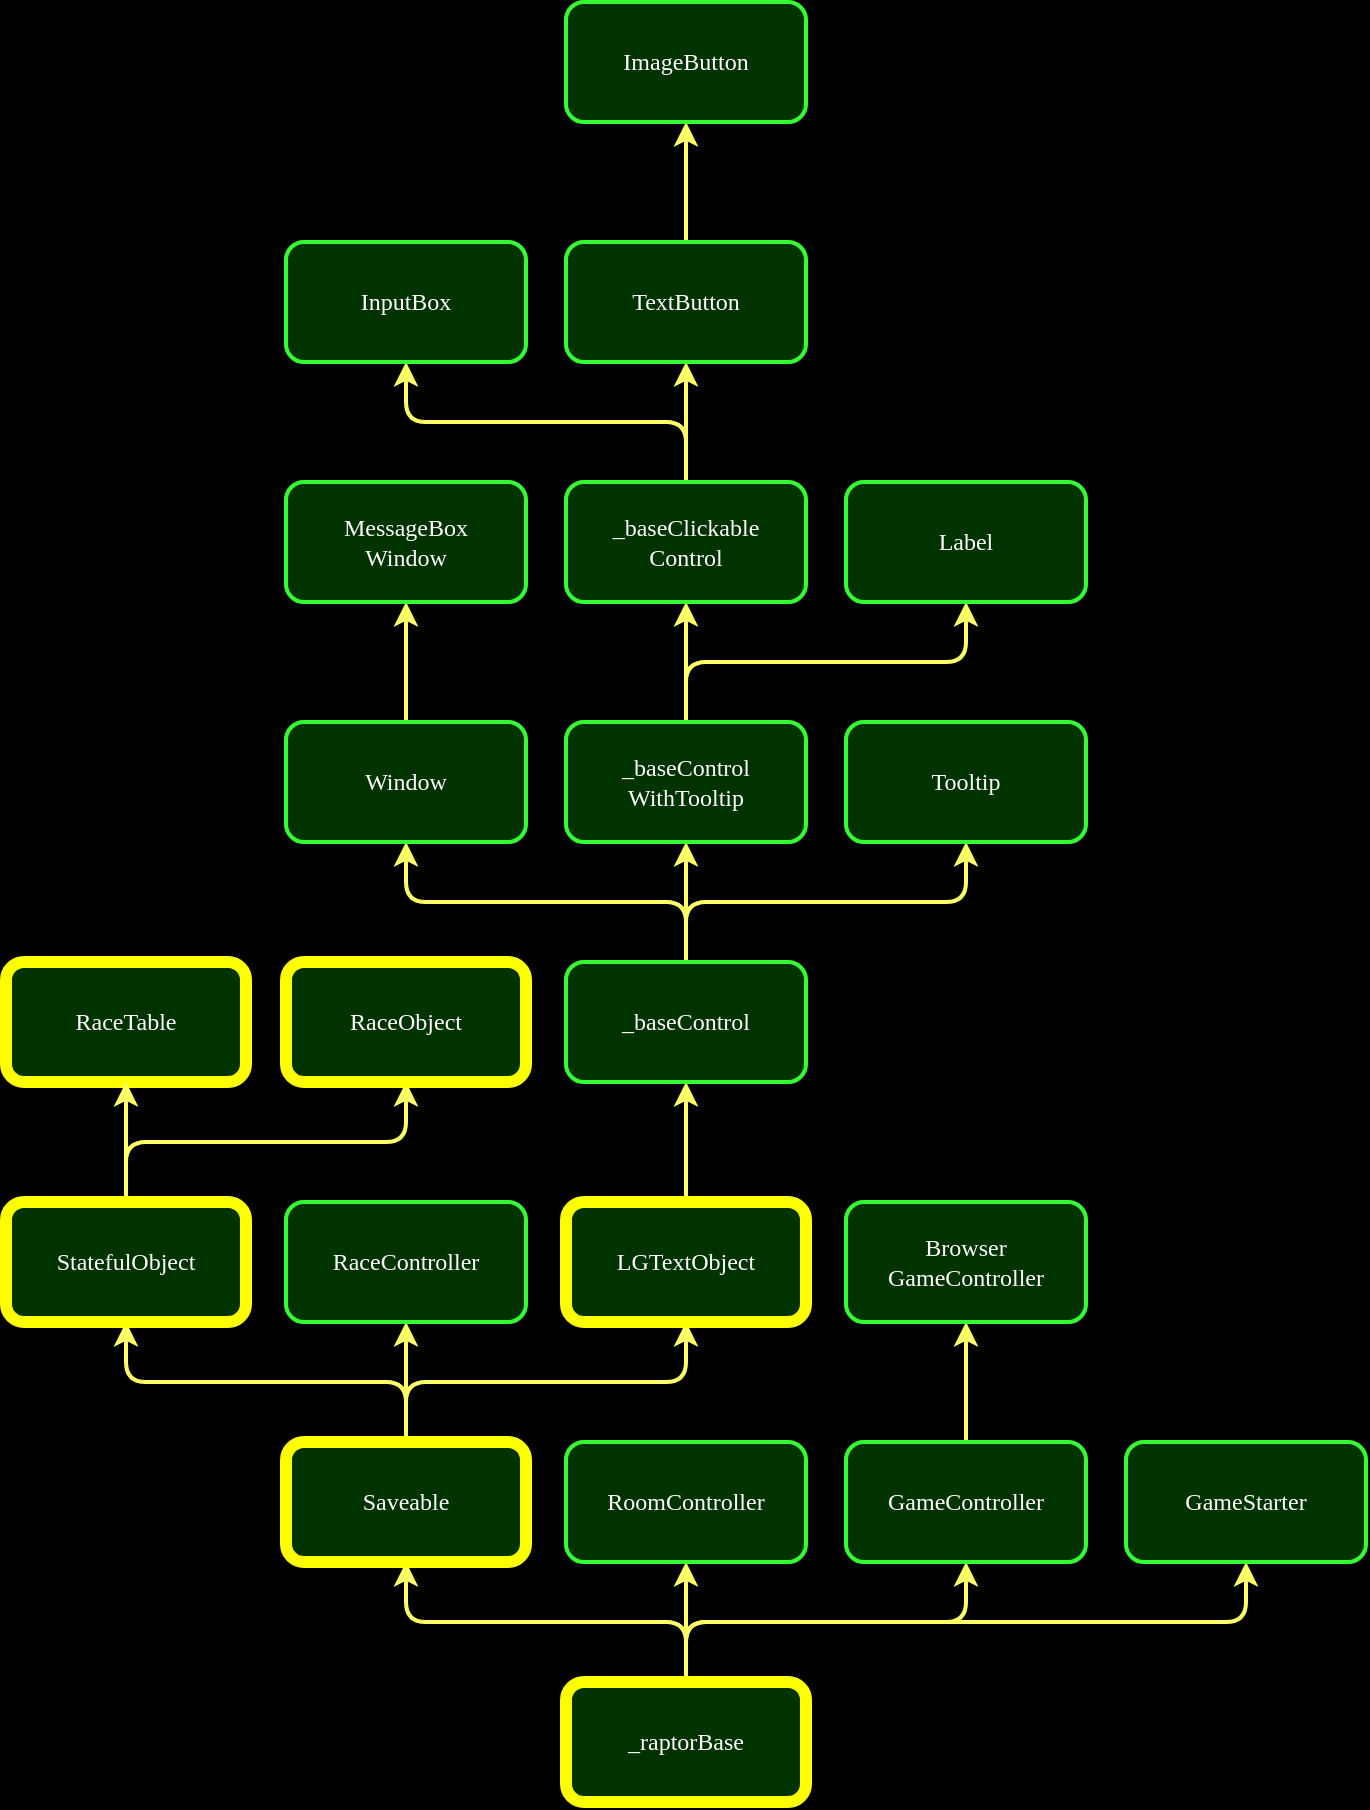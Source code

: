 <mxfile version="20.0.3" type="device"><diagram id="Fgq1kFbda6Qcx7QnJO26" name="gml-raptor objects"><mxGraphModel dx="1422" dy="732" grid="1" gridSize="10" guides="1" tooltips="1" connect="1" arrows="1" fold="1" page="1" pageScale="1" pageWidth="827" pageHeight="1169" background="#000000" math="0" shadow="0"><root><mxCell id="0"/><mxCell id="1" parent="0"/><mxCell id="1dqqtLo0ICrxFf-IUxEB-3" value="" style="edgeStyle=orthogonalEdgeStyle;rounded=1;orthogonalLoop=1;jettySize=auto;html=1;fontFamily=Helvetica;fontSize=12;fontColor=#FFFFFF;strokeColor=#FFFF66;strokeWidth=2;exitX=0.5;exitY=0;exitDx=0;exitDy=0;" parent="1" source="1dqqtLo0ICrxFf-IUxEB-1" target="1dqqtLo0ICrxFf-IUxEB-2" edge="1"><mxGeometry relative="1" as="geometry"/></mxCell><mxCell id="1dqqtLo0ICrxFf-IUxEB-7" style="edgeStyle=orthogonalEdgeStyle;rounded=1;orthogonalLoop=1;jettySize=auto;html=1;exitX=0.5;exitY=0;exitDx=0;exitDy=0;entryX=0.5;entryY=1;entryDx=0;entryDy=0;fontFamily=Helvetica;fontSize=12;fontColor=#FFFFFF;strokeColor=#FFFF66;strokeWidth=2;" parent="1" source="1dqqtLo0ICrxFf-IUxEB-1" target="1dqqtLo0ICrxFf-IUxEB-6" edge="1"><mxGeometry relative="1" as="geometry"/></mxCell><mxCell id="1dqqtLo0ICrxFf-IUxEB-8" style="edgeStyle=orthogonalEdgeStyle;rounded=1;orthogonalLoop=1;jettySize=auto;html=1;exitX=0.5;exitY=0;exitDx=0;exitDy=0;entryX=0.5;entryY=1;entryDx=0;entryDy=0;fontFamily=Helvetica;fontSize=12;fontColor=#FFFFFF;strokeColor=#FFFF66;strokeWidth=2;" parent="1" source="1dqqtLo0ICrxFf-IUxEB-1" target="1dqqtLo0ICrxFf-IUxEB-5" edge="1"><mxGeometry relative="1" as="geometry"/></mxCell><mxCell id="1dqqtLo0ICrxFf-IUxEB-9" style="edgeStyle=orthogonalEdgeStyle;shape=connector;rounded=1;orthogonalLoop=1;jettySize=auto;html=1;exitX=0.5;exitY=0;exitDx=0;exitDy=0;entryX=0.5;entryY=1;entryDx=0;entryDy=0;labelBackgroundColor=default;fontFamily=Helvetica;fontSize=12;fontColor=#FFFFFF;endArrow=classic;strokeColor=#FFFF66;strokeWidth=2;" parent="1" source="1dqqtLo0ICrxFf-IUxEB-1" target="1dqqtLo0ICrxFf-IUxEB-4" edge="1"><mxGeometry relative="1" as="geometry"/></mxCell><mxCell id="1dqqtLo0ICrxFf-IUxEB-1" value="&lt;font face=&quot;Lucida Console&quot;&gt;_raptorBase&lt;/font&gt;" style="rounded=1;whiteSpace=wrap;html=1;fillColor=#003300;strokeColor=#FFFF00;fontColor=#FFFFFF;strokeWidth=6;" parent="1" vertex="1"><mxGeometry x="389" y="1060" width="120" height="60" as="geometry"/></mxCell><mxCell id="1dqqtLo0ICrxFf-IUxEB-2" value="&lt;font face=&quot;Lucida Console&quot;&gt;GameStarter&lt;/font&gt;" style="rounded=1;whiteSpace=wrap;html=1;fillColor=#003300;strokeColor=#33FF33;fontColor=#FFFFFF;strokeWidth=2;" parent="1" vertex="1"><mxGeometry x="669" y="940" width="120" height="60" as="geometry"/></mxCell><mxCell id="1dqqtLo0ICrxFf-IUxEB-13" value="" style="edgeStyle=orthogonalEdgeStyle;shape=connector;rounded=1;orthogonalLoop=1;jettySize=auto;html=1;labelBackgroundColor=default;fontFamily=Helvetica;fontSize=12;fontColor=#FFFFFF;endArrow=classic;strokeColor=#FFFF66;strokeWidth=2;exitX=0.5;exitY=0;exitDx=0;exitDy=0;" parent="1" source="1dqqtLo0ICrxFf-IUxEB-4" target="1dqqtLo0ICrxFf-IUxEB-12" edge="1"><mxGeometry relative="1" as="geometry"/></mxCell><mxCell id="1dqqtLo0ICrxFf-IUxEB-18" style="edgeStyle=orthogonalEdgeStyle;shape=connector;rounded=1;orthogonalLoop=1;jettySize=auto;html=1;exitX=0.5;exitY=0;exitDx=0;exitDy=0;entryX=0.5;entryY=1;entryDx=0;entryDy=0;labelBackgroundColor=default;fontFamily=Helvetica;fontSize=12;fontColor=#FFFFFF;endArrow=classic;strokeColor=#FFFF66;strokeWidth=2;startArrow=none;" parent="1" source="1dqqtLo0ICrxFf-IUxEB-4" target="1dqqtLo0ICrxFf-IUxEB-17" edge="1"><mxGeometry relative="1" as="geometry"/></mxCell><mxCell id="ktiXZNZTzeHC1HTTGXHM-2" style="edgeStyle=orthogonalEdgeStyle;rounded=1;orthogonalLoop=1;jettySize=auto;html=1;exitX=0.5;exitY=0;exitDx=0;exitDy=0;entryX=0.5;entryY=1;entryDx=0;entryDy=0;fontSize=12;strokeColor=#FFFF66;fontColor=#FFFFFF;strokeWidth=2;" parent="1" source="1dqqtLo0ICrxFf-IUxEB-4" target="ktiXZNZTzeHC1HTTGXHM-1" edge="1"><mxGeometry relative="1" as="geometry"/></mxCell><mxCell id="1dqqtLo0ICrxFf-IUxEB-4" value="&lt;font face=&quot;Lucida Console&quot;&gt;Saveable&lt;/font&gt;" style="rounded=1;whiteSpace=wrap;html=1;fillColor=#003300;strokeColor=#FFFF00;strokeWidth=6;fontColor=#FFFFFF;" parent="1" vertex="1"><mxGeometry x="249" y="940" width="120" height="60" as="geometry"/></mxCell><mxCell id="1dqqtLo0ICrxFf-IUxEB-5" value="&lt;font face=&quot;Lucida Console&quot;&gt;RoomController&lt;/font&gt;" style="rounded=1;whiteSpace=wrap;html=1;fillColor=#003300;strokeColor=#33FF33;fontColor=#FFFFFF;strokeWidth=2;" parent="1" vertex="1"><mxGeometry x="389" y="940" width="120" height="60" as="geometry"/></mxCell><mxCell id="1dqqtLo0ICrxFf-IUxEB-11" value="" style="edgeStyle=orthogonalEdgeStyle;shape=connector;rounded=1;orthogonalLoop=1;jettySize=auto;html=1;labelBackgroundColor=default;fontFamily=Helvetica;fontSize=12;fontColor=#FFFFFF;endArrow=classic;strokeColor=#FFFF66;strokeWidth=2;exitX=0.5;exitY=0;exitDx=0;exitDy=0;" parent="1" source="1dqqtLo0ICrxFf-IUxEB-6" target="1dqqtLo0ICrxFf-IUxEB-10" edge="1"><mxGeometry relative="1" as="geometry"/></mxCell><mxCell id="1dqqtLo0ICrxFf-IUxEB-6" value="&lt;font face=&quot;Lucida Console&quot;&gt;GameController&lt;/font&gt;" style="rounded=1;whiteSpace=wrap;html=1;fillColor=#003300;strokeColor=#33FF33;fontColor=#FFFFFF;strokeWidth=2;" parent="1" vertex="1"><mxGeometry x="529" y="940" width="120" height="60" as="geometry"/></mxCell><mxCell id="1dqqtLo0ICrxFf-IUxEB-10" value="&lt;font face=&quot;Lucida Console&quot;&gt;Browser&lt;br&gt;GameController&lt;/font&gt;" style="rounded=1;html=1;fillColor=#003300;strokeColor=#33FF33;fontColor=#FFFFFF;strokeWidth=2;whiteSpace=wrap;" parent="1" vertex="1"><mxGeometry x="529" y="820" width="120" height="60" as="geometry"/></mxCell><mxCell id="1dqqtLo0ICrxFf-IUxEB-12" value="&lt;font face=&quot;Lucida Console&quot;&gt;RaceController&lt;/font&gt;" style="rounded=1;whiteSpace=wrap;html=1;fillColor=#003300;strokeColor=#33FF33;fontColor=#FFFFFF;strokeWidth=2;" parent="1" vertex="1"><mxGeometry x="249" y="820" width="120" height="60" as="geometry"/></mxCell><mxCell id="1dqqtLo0ICrxFf-IUxEB-20" value="" style="edgeStyle=orthogonalEdgeStyle;shape=connector;rounded=1;orthogonalLoop=1;jettySize=auto;html=1;labelBackgroundColor=default;fontFamily=Helvetica;fontSize=12;fontColor=#FFFFFF;endArrow=classic;strokeColor=#FFFF66;strokeWidth=2;exitX=0.5;exitY=0;exitDx=0;exitDy=0;" parent="1" source="1dqqtLo0ICrxFf-IUxEB-17" target="1dqqtLo0ICrxFf-IUxEB-19" edge="1"><mxGeometry relative="1" as="geometry"/></mxCell><mxCell id="1dqqtLo0ICrxFf-IUxEB-17" value="&lt;font face=&quot;Lucida Console&quot;&gt;LGTextObject&lt;/font&gt;" style="rounded=1;whiteSpace=wrap;html=1;fillColor=#003300;strokeColor=#FFFF00;fontColor=#FFFFFF;strokeWidth=6;" parent="1" vertex="1"><mxGeometry x="389" y="820" width="120" height="60" as="geometry"/></mxCell><mxCell id="1dqqtLo0ICrxFf-IUxEB-22" value="" style="edgeStyle=orthogonalEdgeStyle;shape=connector;rounded=1;orthogonalLoop=1;jettySize=auto;html=1;labelBackgroundColor=default;fontFamily=Helvetica;fontSize=12;fontColor=#FFFFFF;endArrow=classic;strokeColor=#FFFF66;strokeWidth=2;exitX=0.5;exitY=0;exitDx=0;exitDy=0;" parent="1" source="1dqqtLo0ICrxFf-IUxEB-19" target="1dqqtLo0ICrxFf-IUxEB-21" edge="1"><mxGeometry relative="1" as="geometry"/></mxCell><mxCell id="1dqqtLo0ICrxFf-IUxEB-25" style="edgeStyle=orthogonalEdgeStyle;shape=connector;rounded=1;orthogonalLoop=1;jettySize=auto;html=1;exitX=0.5;exitY=0;exitDx=0;exitDy=0;entryX=0.5;entryY=1;entryDx=0;entryDy=0;labelBackgroundColor=default;fontFamily=Helvetica;fontSize=12;fontColor=#FFFFFF;endArrow=classic;strokeColor=#FFFF66;strokeWidth=2;" parent="1" source="1dqqtLo0ICrxFf-IUxEB-19" target="1dqqtLo0ICrxFf-IUxEB-23" edge="1"><mxGeometry relative="1" as="geometry"/></mxCell><mxCell id="1dqqtLo0ICrxFf-IUxEB-26" style="edgeStyle=orthogonalEdgeStyle;shape=connector;rounded=1;orthogonalLoop=1;jettySize=auto;html=1;exitX=0.5;exitY=0;exitDx=0;exitDy=0;entryX=0.5;entryY=1;entryDx=0;entryDy=0;labelBackgroundColor=default;fontFamily=Helvetica;fontSize=12;fontColor=#FFFFFF;endArrow=classic;strokeColor=#FFFF66;strokeWidth=2;" parent="1" source="1dqqtLo0ICrxFf-IUxEB-19" target="1dqqtLo0ICrxFf-IUxEB-24" edge="1"><mxGeometry relative="1" as="geometry"/></mxCell><mxCell id="1dqqtLo0ICrxFf-IUxEB-19" value="&lt;font face=&quot;Lucida Console&quot;&gt;_baseControl&lt;/font&gt;" style="rounded=1;whiteSpace=wrap;html=1;fillColor=#003300;strokeColor=#33FF33;fontColor=#FFFFFF;strokeWidth=2;" parent="1" vertex="1"><mxGeometry x="389" y="700" width="120" height="60" as="geometry"/></mxCell><mxCell id="1dqqtLo0ICrxFf-IUxEB-30" value="" style="edgeStyle=orthogonalEdgeStyle;shape=connector;rounded=1;orthogonalLoop=1;jettySize=auto;html=1;labelBackgroundColor=default;fontFamily=Helvetica;fontSize=12;fontColor=#FFFFFF;endArrow=classic;strokeColor=#FFFF66;strokeWidth=2;exitX=0.5;exitY=0;exitDx=0;exitDy=0;" parent="1" source="1dqqtLo0ICrxFf-IUxEB-21" target="1dqqtLo0ICrxFf-IUxEB-29" edge="1"><mxGeometry relative="1" as="geometry"/></mxCell><mxCell id="1dqqtLo0ICrxFf-IUxEB-32" style="edgeStyle=orthogonalEdgeStyle;shape=connector;rounded=1;orthogonalLoop=1;jettySize=auto;html=1;exitX=0.5;exitY=0;exitDx=0;exitDy=0;entryX=0.5;entryY=1;entryDx=0;entryDy=0;labelBackgroundColor=default;fontFamily=Helvetica;fontSize=12;fontColor=#FFFFFF;endArrow=classic;strokeColor=#FFFF66;strokeWidth=2;" parent="1" source="1dqqtLo0ICrxFf-IUxEB-21" target="1dqqtLo0ICrxFf-IUxEB-31" edge="1"><mxGeometry relative="1" as="geometry"/></mxCell><mxCell id="1dqqtLo0ICrxFf-IUxEB-21" value="&lt;font face=&quot;Lucida Console&quot;&gt;_baseControl&lt;br&gt;WithTooltip&lt;br&gt;&lt;/font&gt;" style="rounded=1;whiteSpace=wrap;html=1;fillColor=#003300;strokeColor=#33FF33;fontColor=#FFFFFF;strokeWidth=2;" parent="1" vertex="1"><mxGeometry x="389" y="580" width="120" height="60" as="geometry"/></mxCell><mxCell id="1dqqtLo0ICrxFf-IUxEB-23" value="&lt;font face=&quot;Lucida Console&quot;&gt;Tooltip&lt;/font&gt;" style="rounded=1;whiteSpace=wrap;html=1;fillColor=#003300;strokeColor=#33FF33;fontColor=#FFFFFF;strokeWidth=2;" parent="1" vertex="1"><mxGeometry x="529" y="580" width="120" height="60" as="geometry"/></mxCell><mxCell id="1dqqtLo0ICrxFf-IUxEB-28" value="" style="edgeStyle=orthogonalEdgeStyle;shape=connector;rounded=1;orthogonalLoop=1;jettySize=auto;html=1;labelBackgroundColor=default;fontFamily=Helvetica;fontSize=12;fontColor=#FFFFFF;endArrow=classic;strokeColor=#FFFF66;strokeWidth=2;exitX=0.5;exitY=0;exitDx=0;exitDy=0;" parent="1" source="1dqqtLo0ICrxFf-IUxEB-24" target="1dqqtLo0ICrxFf-IUxEB-27" edge="1"><mxGeometry relative="1" as="geometry"/></mxCell><mxCell id="1dqqtLo0ICrxFf-IUxEB-24" value="&lt;font face=&quot;Lucida Console&quot;&gt;Window&lt;/font&gt;" style="rounded=1;whiteSpace=wrap;html=1;fillColor=#003300;strokeColor=#33FF33;fontColor=#FFFFFF;strokeWidth=2;" parent="1" vertex="1"><mxGeometry x="249" y="580" width="120" height="60" as="geometry"/></mxCell><mxCell id="1dqqtLo0ICrxFf-IUxEB-27" value="&lt;font face=&quot;Lucida Console&quot;&gt;MessageBox&lt;br&gt;Window&lt;/font&gt;" style="rounded=1;whiteSpace=wrap;html=1;fillColor=#003300;strokeColor=#33FF33;fontColor=#FFFFFF;strokeWidth=2;" parent="1" vertex="1"><mxGeometry x="249" y="460" width="120" height="60" as="geometry"/></mxCell><mxCell id="1dqqtLo0ICrxFf-IUxEB-34" value="" style="edgeStyle=orthogonalEdgeStyle;shape=connector;rounded=1;orthogonalLoop=1;jettySize=auto;html=1;labelBackgroundColor=default;fontFamily=Helvetica;fontSize=12;fontColor=#FFFFFF;endArrow=classic;strokeColor=#FFFF66;strokeWidth=2;exitX=0.5;exitY=0;exitDx=0;exitDy=0;" parent="1" source="1dqqtLo0ICrxFf-IUxEB-29" target="1dqqtLo0ICrxFf-IUxEB-33" edge="1"><mxGeometry relative="1" as="geometry"/></mxCell><mxCell id="1dqqtLo0ICrxFf-IUxEB-36" style="edgeStyle=orthogonalEdgeStyle;shape=connector;rounded=1;orthogonalLoop=1;jettySize=auto;html=1;exitX=0.5;exitY=0;exitDx=0;exitDy=0;entryX=0.5;entryY=1;entryDx=0;entryDy=0;labelBackgroundColor=default;fontFamily=Helvetica;fontSize=12;fontColor=#FFFFFF;endArrow=classic;strokeColor=#FFFF66;strokeWidth=2;" parent="1" source="1dqqtLo0ICrxFf-IUxEB-29" target="1dqqtLo0ICrxFf-IUxEB-35" edge="1"><mxGeometry relative="1" as="geometry"/></mxCell><mxCell id="1dqqtLo0ICrxFf-IUxEB-29" value="&lt;font face=&quot;Lucida Console&quot;&gt;_baseClickable&lt;br&gt;Control&lt;br&gt;&lt;/font&gt;" style="rounded=1;whiteSpace=wrap;html=1;fillColor=#003300;strokeColor=#33FF33;fontColor=#FFFFFF;strokeWidth=2;" parent="1" vertex="1"><mxGeometry x="389" y="460" width="120" height="60" as="geometry"/></mxCell><mxCell id="1dqqtLo0ICrxFf-IUxEB-31" value="&lt;font face=&quot;Lucida Console&quot;&gt;Label&lt;br&gt;&lt;/font&gt;" style="rounded=1;whiteSpace=wrap;html=1;fillColor=#003300;strokeColor=#33FF33;fontColor=#FFFFFF;strokeWidth=2;" parent="1" vertex="1"><mxGeometry x="529" y="460" width="120" height="60" as="geometry"/></mxCell><mxCell id="1dqqtLo0ICrxFf-IUxEB-38" value="" style="edgeStyle=orthogonalEdgeStyle;shape=connector;rounded=1;orthogonalLoop=1;jettySize=auto;html=1;labelBackgroundColor=default;fontFamily=Helvetica;fontSize=12;fontColor=#FFFFFF;endArrow=classic;strokeColor=#FFFF66;strokeWidth=2;exitX=0.5;exitY=0;exitDx=0;exitDy=0;" parent="1" source="1dqqtLo0ICrxFf-IUxEB-33" target="1dqqtLo0ICrxFf-IUxEB-37" edge="1"><mxGeometry relative="1" as="geometry"/></mxCell><mxCell id="1dqqtLo0ICrxFf-IUxEB-33" value="&lt;font face=&quot;Lucida Console&quot;&gt;TextButton&lt;br&gt;&lt;/font&gt;" style="rounded=1;whiteSpace=wrap;html=1;fillColor=#003300;strokeColor=#33FF33;fontColor=#FFFFFF;strokeWidth=2;" parent="1" vertex="1"><mxGeometry x="389" y="340" width="120" height="60" as="geometry"/></mxCell><mxCell id="1dqqtLo0ICrxFf-IUxEB-35" value="&lt;font face=&quot;Lucida Console&quot;&gt;InputBox&lt;br&gt;&lt;/font&gt;" style="rounded=1;whiteSpace=wrap;html=1;fillColor=#003300;strokeColor=#33FF33;fontColor=#FFFFFF;strokeWidth=2;" parent="1" vertex="1"><mxGeometry x="249" y="340" width="120" height="60" as="geometry"/></mxCell><mxCell id="1dqqtLo0ICrxFf-IUxEB-37" value="&lt;font face=&quot;Lucida Console&quot;&gt;ImageButton&lt;br&gt;&lt;/font&gt;" style="rounded=1;whiteSpace=wrap;html=1;fillColor=#003300;strokeColor=#33FF33;fontColor=#FFFFFF;strokeWidth=2;" parent="1" vertex="1"><mxGeometry x="389" y="220" width="120" height="60" as="geometry"/></mxCell><mxCell id="1dqqtLo0ICrxFf-IUxEB-15" value="&lt;font face=&quot;Lucida Console&quot;&gt;RaceTable&lt;/font&gt;" style="rounded=1;whiteSpace=wrap;html=1;fillColor=#003300;strokeColor=#FFFF00;fontColor=#FFFFFF;strokeWidth=6;" parent="1" vertex="1"><mxGeometry x="109" y="700" width="120" height="60" as="geometry"/></mxCell><mxCell id="ktiXZNZTzeHC1HTTGXHM-5" style="edgeStyle=orthogonalEdgeStyle;rounded=1;orthogonalLoop=1;jettySize=auto;html=1;exitX=0.5;exitY=0;exitDx=0;exitDy=0;entryX=0.5;entryY=1;entryDx=0;entryDy=0;fontSize=12;fillColor=#003300;strokeColor=#FFFF66;fontColor=#FFFFFF;strokeWidth=2;" parent="1" source="ktiXZNZTzeHC1HTTGXHM-1" target="ktiXZNZTzeHC1HTTGXHM-3" edge="1"><mxGeometry relative="1" as="geometry"/></mxCell><mxCell id="jiFKDqNx4VPH6rEDud4f-1" style="edgeStyle=orthogonalEdgeStyle;shape=connector;rounded=1;orthogonalLoop=1;jettySize=auto;html=1;exitX=0.5;exitY=0;exitDx=0;exitDy=0;entryX=0.5;entryY=1;entryDx=0;entryDy=0;labelBackgroundColor=default;fontFamily=Helvetica;fontSize=12;fontColor=#FFFFFF;endArrow=classic;strokeColor=#FFFF66;strokeWidth=2;fillColor=#003300;" parent="1" source="ktiXZNZTzeHC1HTTGXHM-1" target="1dqqtLo0ICrxFf-IUxEB-15" edge="1"><mxGeometry relative="1" as="geometry"/></mxCell><mxCell id="ktiXZNZTzeHC1HTTGXHM-1" value="&lt;font face=&quot;Lucida Console&quot;&gt;StatefulObject&lt;/font&gt;" style="rounded=1;whiteSpace=wrap;html=1;fillColor=#003300;strokeColor=#FFFF00;fontColor=#FFFFFF;strokeWidth=6;" parent="1" vertex="1"><mxGeometry x="109" y="820" width="120" height="60" as="geometry"/></mxCell><mxCell id="ktiXZNZTzeHC1HTTGXHM-3" value="&lt;font face=&quot;Lucida Console&quot;&gt;RaceObject&lt;/font&gt;" style="rounded=1;whiteSpace=wrap;html=1;fillColor=#003300;strokeColor=#FFFF00;fontColor=#FFFFFF;strokeWidth=6;" parent="1" vertex="1"><mxGeometry x="249" y="700" width="120" height="60" as="geometry"/></mxCell></root></mxGraphModel></diagram></mxfile>